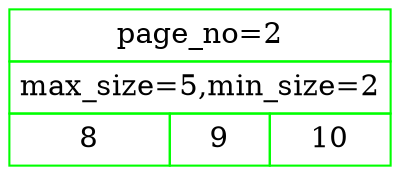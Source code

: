 digraph G {
LEAF_2[shape=plain color=green label=<<TABLE BORDER="0" CELLBORDER="1" CELLSPACING="0" CELLPADDING="4">
<TR><TD COLSPAN="3">page_no=2</TD></TR>
<TR><TD COLSPAN="3">max_size=5,min_size=2</TD></TR>
<TR><TD>8</TD>
<TD>9</TD>
<TD>10</TD>
</TR></TABLE>>];
}
